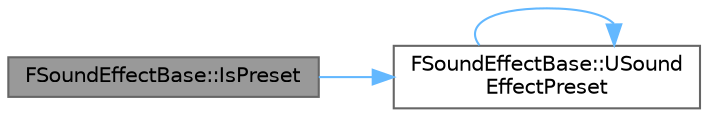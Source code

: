digraph "FSoundEffectBase::IsPreset"
{
 // INTERACTIVE_SVG=YES
 // LATEX_PDF_SIZE
  bgcolor="transparent";
  edge [fontname=Helvetica,fontsize=10,labelfontname=Helvetica,labelfontsize=10];
  node [fontname=Helvetica,fontsize=10,shape=box,height=0.2,width=0.4];
  rankdir="LR";
  Node1 [id="Node000001",label="FSoundEffectBase::IsPreset",height=0.2,width=0.4,color="gray40", fillcolor="grey60", style="filled", fontcolor="black",tooltip="Queries if the given preset object is the uobject preset for this preset instance,..."];
  Node1 -> Node2 [id="edge1_Node000001_Node000002",color="steelblue1",style="solid",tooltip=" "];
  Node2 [id="Node000002",label="FSoundEffectBase::USound\lEffectPreset",height=0.2,width=0.4,color="grey40", fillcolor="white", style="filled",URL="$df/dcb/classFSoundEffectBase.html#a5670321e46cec2fb7cbf724bf7712e5d",tooltip=" "];
  Node2 -> Node2 [id="edge2_Node000002_Node000002",color="steelblue1",style="solid",tooltip=" "];
}
